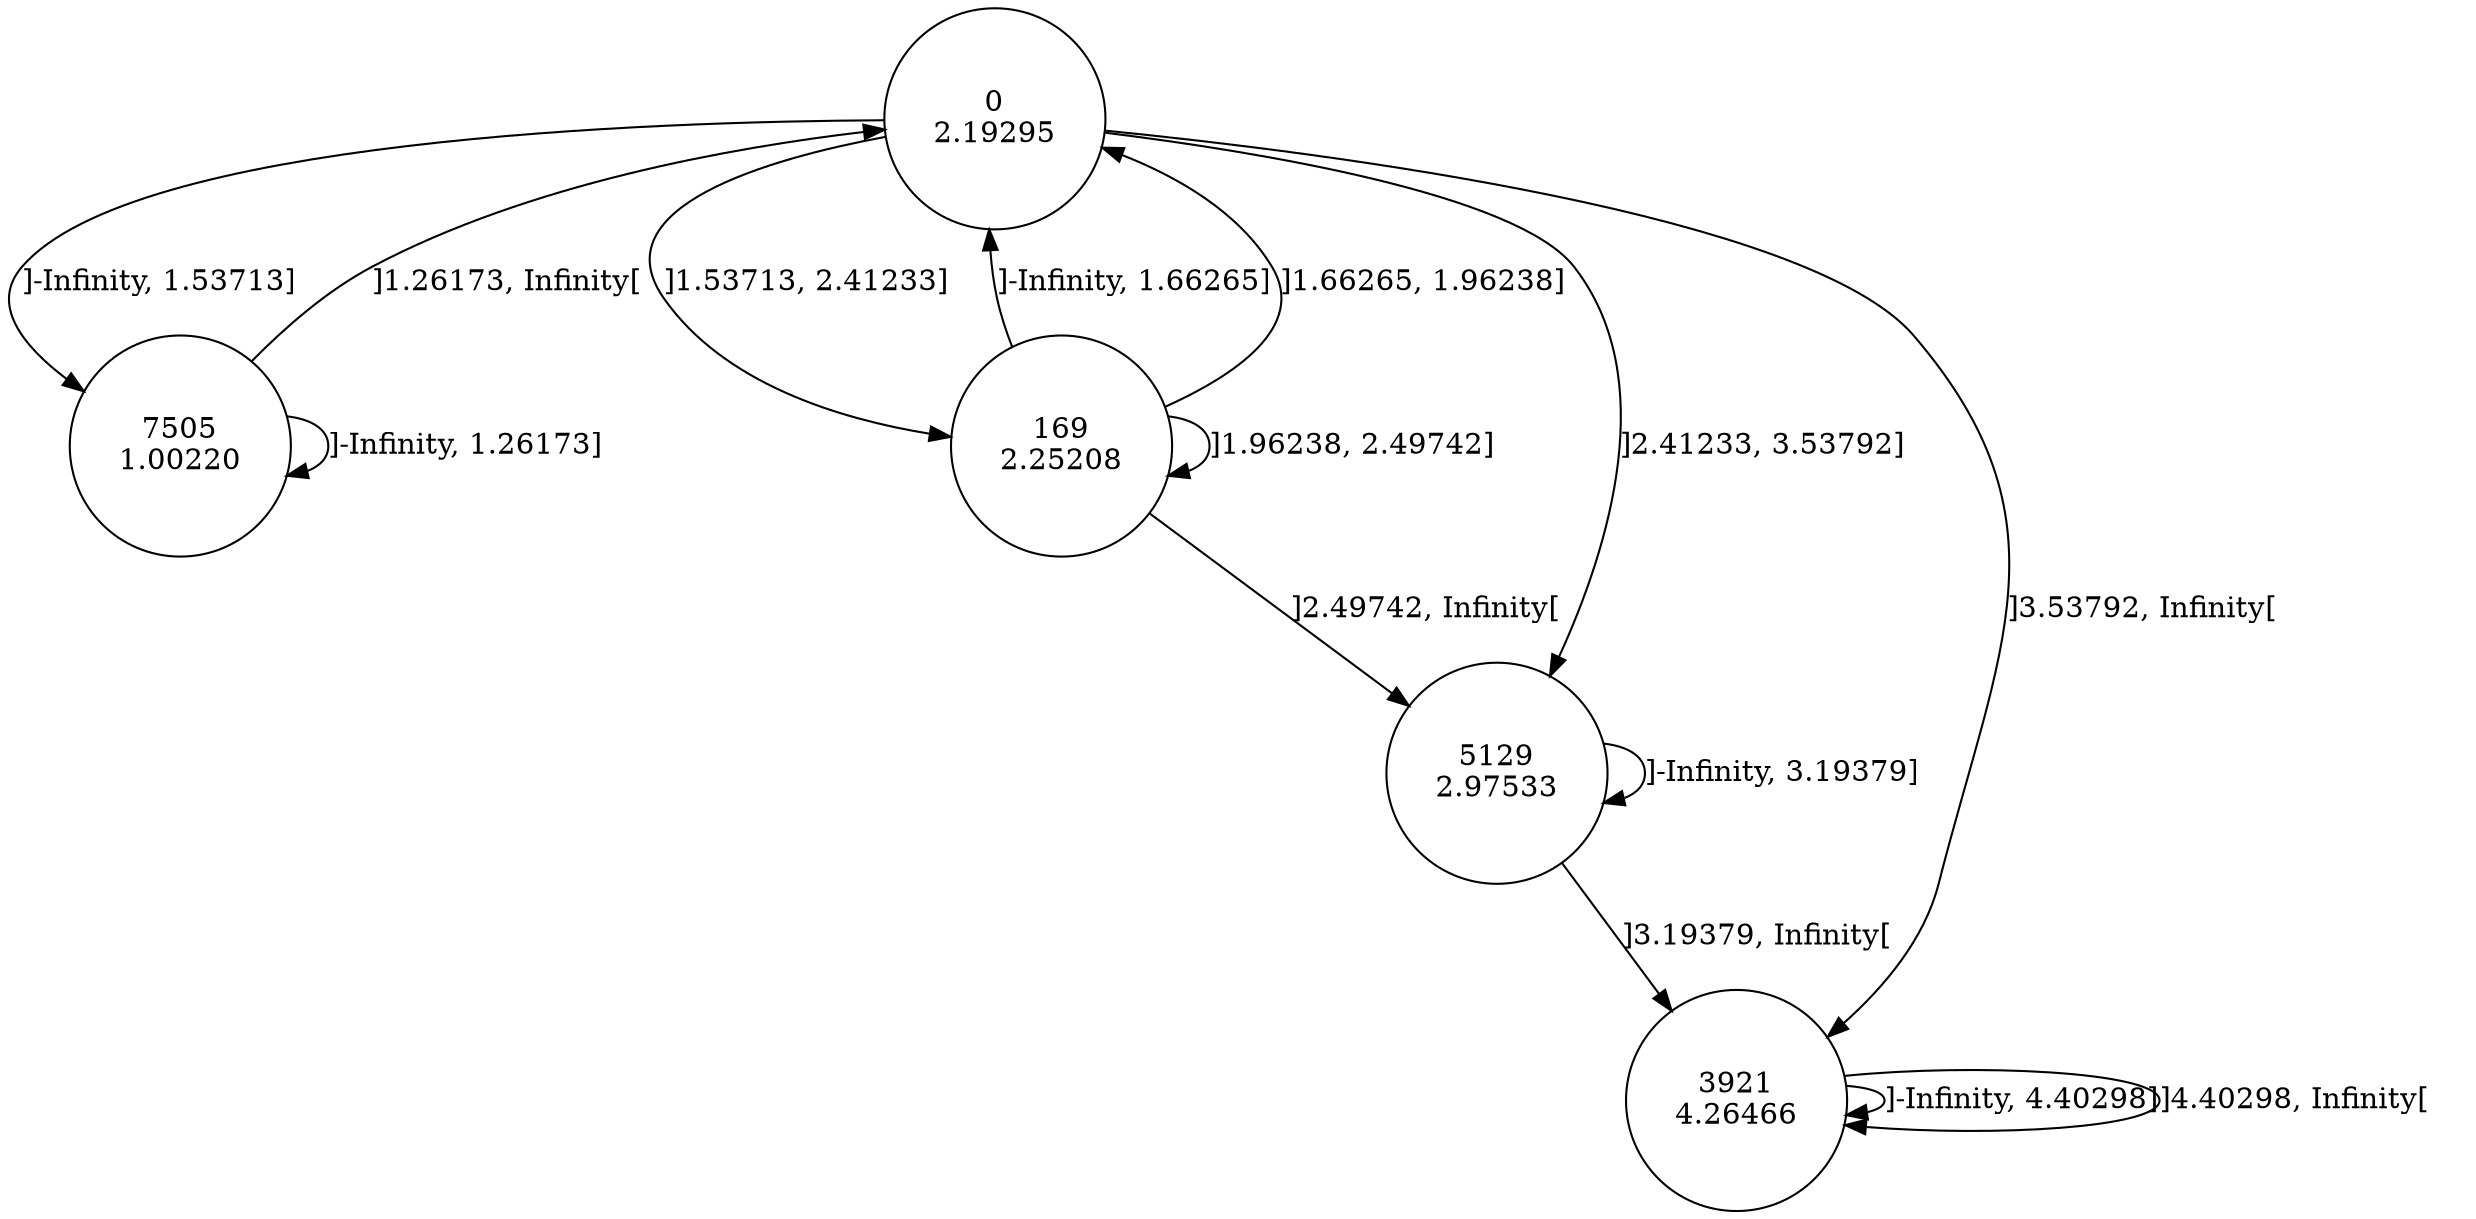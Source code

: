 digraph DFA {
0 [shape=circle, label="0\n2.19295"];
	0 -> 7505 [label="]-Infinity, 1.53713]"];
	0 -> 169 [label="]1.53713, 2.41233]"];
	0 -> 5129 [label="]2.41233, 3.53792]"];
	0 -> 3921 [label="]3.53792, Infinity["];
3921 [shape=circle, label="3921\n4.26466"];
	3921 -> 3921 [label="]-Infinity, 4.40298]"];
	3921 -> 3921 [label="]4.40298, Infinity["];
5129 [shape=circle, label="5129\n2.97533"];
	5129 -> 5129 [label="]-Infinity, 3.19379]"];
	5129 -> 3921 [label="]3.19379, Infinity["];
169 [shape=circle, label="169\n2.25208"];
	169 -> 0 [label="]-Infinity, 1.66265]"];
	169 -> 0 [label="]1.66265, 1.96238]"];
	169 -> 169 [label="]1.96238, 2.49742]"];
	169 -> 5129 [label="]2.49742, Infinity["];
7505 [shape=circle, label="7505\n1.00220"];
	7505 -> 7505 [label="]-Infinity, 1.26173]"];
	7505 -> 0 [label="]1.26173, Infinity["];
}
